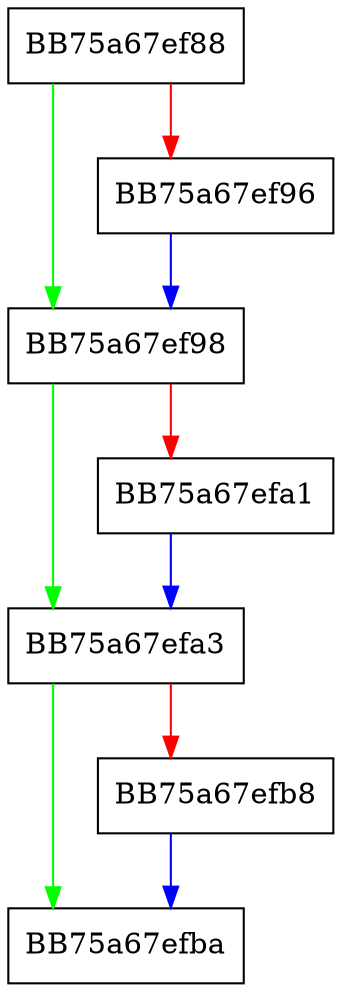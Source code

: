digraph ResetImpl {
  node [shape="box"];
  graph [splines=ortho];
  BB75a67ef88 -> BB75a67ef98 [color="green"];
  BB75a67ef88 -> BB75a67ef96 [color="red"];
  BB75a67ef96 -> BB75a67ef98 [color="blue"];
  BB75a67ef98 -> BB75a67efa3 [color="green"];
  BB75a67ef98 -> BB75a67efa1 [color="red"];
  BB75a67efa1 -> BB75a67efa3 [color="blue"];
  BB75a67efa3 -> BB75a67efba [color="green"];
  BB75a67efa3 -> BB75a67efb8 [color="red"];
  BB75a67efb8 -> BB75a67efba [color="blue"];
}
